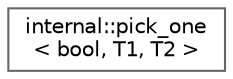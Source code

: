 digraph "类继承关系图"
{
 // LATEX_PDF_SIZE
  bgcolor="transparent";
  edge [fontname=Helvetica,fontsize=10,labelfontname=Helvetica,labelfontsize=10];
  node [fontname=Helvetica,fontsize=10,shape=box,height=0.2,width=0.4];
  rankdir="LR";
  Node0 [id="Node000000",label="internal::pick_one\l\< bool, T1, T2 \>",height=0.2,width=0.4,color="grey40", fillcolor="white", style="filled",URL="$structinternal_1_1pick__one.html",tooltip=" "];
}
